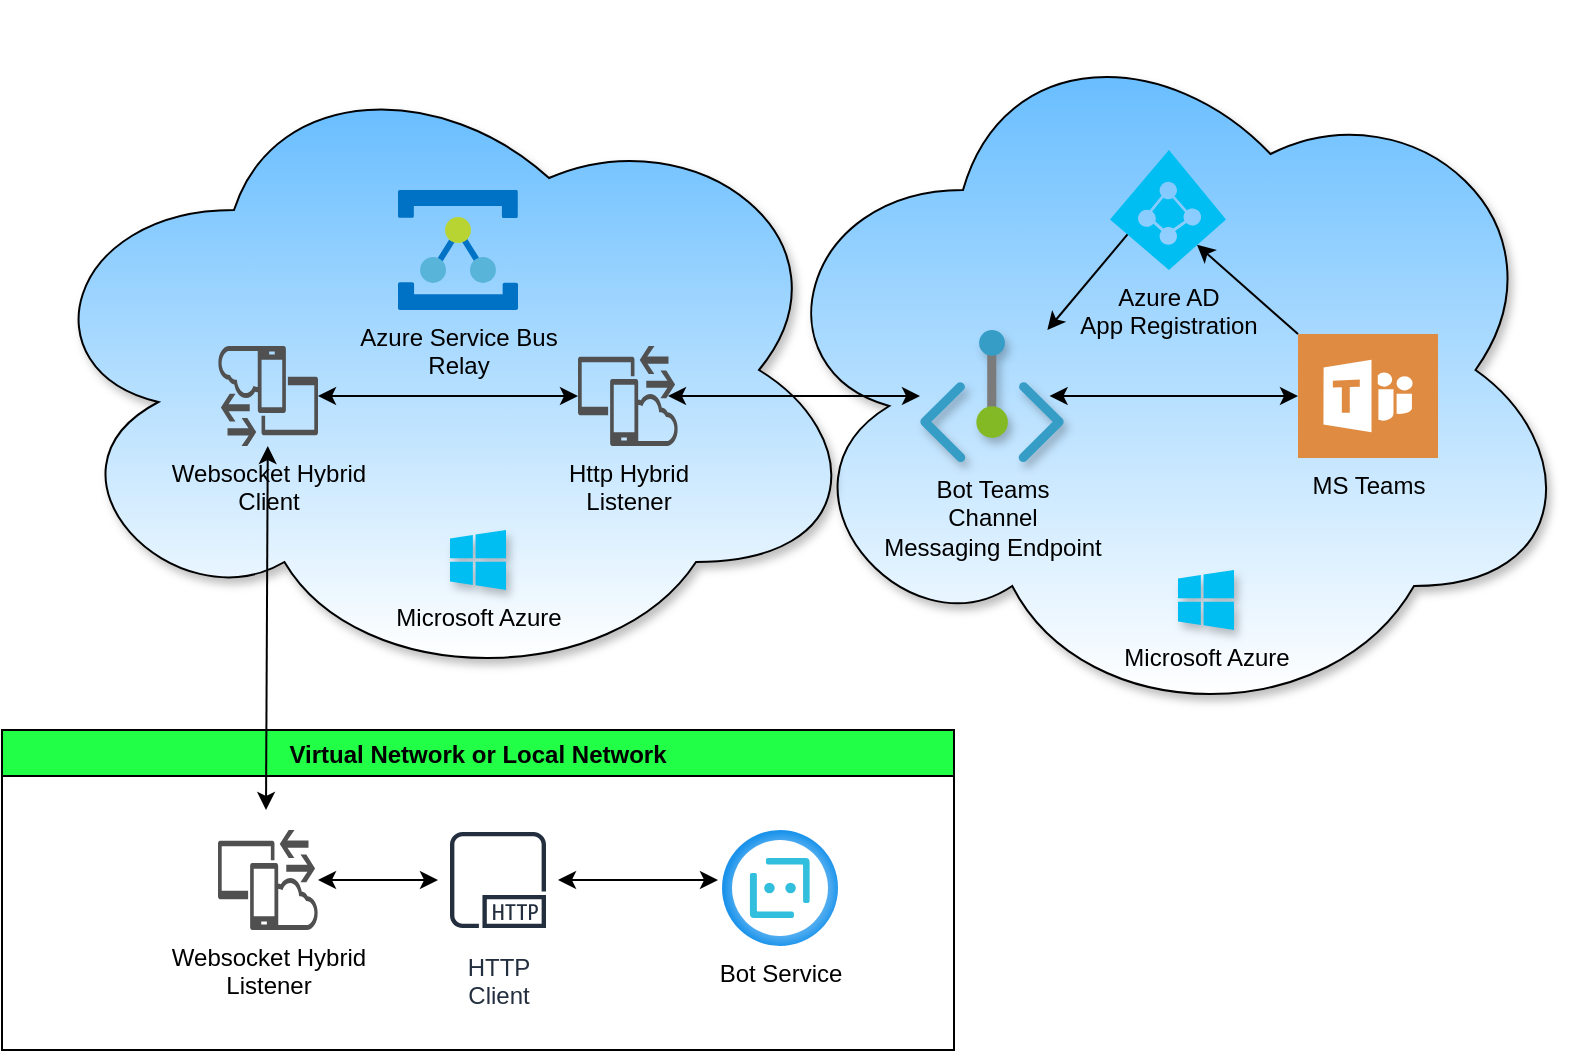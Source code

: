 <mxfile version="14.6.13" type="device"><diagram id="yqv8I7z5JPNoEfhsnYHT" name="Page-1"><mxGraphModel dx="1088" dy="968" grid="1" gridSize="10" guides="1" tooltips="1" connect="1" arrows="1" fold="1" page="1" pageScale="1" pageWidth="1100" pageHeight="850" math="0" shadow="0"><root><mxCell id="0"/><mxCell id="1" parent="0"/><mxCell id="iP1OcJr5o79sGu4FJgTR-26" value="Virtual Network or Local Network" style="swimlane;fillColor=#21FF46;" vertex="1" parent="1"><mxGeometry x="192" y="400" width="476" height="160" as="geometry"/></mxCell><mxCell id="iP1OcJr5o79sGu4FJgTR-2" value="Bot Service" style="aspect=fixed;html=1;points=[];align=center;image;fontSize=12;image=img/lib/azure2/ai_machine_learning/Bot_Services.svg;" vertex="1" parent="iP1OcJr5o79sGu4FJgTR-26"><mxGeometry x="360" y="50" width="58" height="58" as="geometry"/></mxCell><mxCell id="iP1OcJr5o79sGu4FJgTR-11" value="Websocket Hybrid&lt;br&gt;Listener" style="pointerEvents=1;shadow=0;dashed=0;html=1;strokeColor=none;labelPosition=center;verticalLabelPosition=bottom;verticalAlign=top;align=center;fillColor=#505050;shape=mxgraph.mscae.intune.hybrid;direction=east;" vertex="1" parent="iP1OcJr5o79sGu4FJgTR-26"><mxGeometry x="108" y="50" width="50" height="50" as="geometry"/></mxCell><mxCell id="iP1OcJr5o79sGu4FJgTR-19" style="edgeStyle=none;rounded=0;orthogonalLoop=1;jettySize=auto;html=1;startArrow=classic;startFill=1;" edge="1" parent="iP1OcJr5o79sGu4FJgTR-26" source="iP1OcJr5o79sGu4FJgTR-12"><mxGeometry relative="1" as="geometry"><mxPoint x="358" y="75" as="targetPoint"/></mxGeometry></mxCell><mxCell id="iP1OcJr5o79sGu4FJgTR-12" value="HTTP&lt;br&gt;Client" style="outlineConnect=0;fontColor=#232F3E;gradientColor=none;strokeColor=#232F3E;fillColor=#ffffff;dashed=0;verticalLabelPosition=bottom;verticalAlign=top;align=center;html=1;fontSize=12;fontStyle=0;aspect=fixed;shape=mxgraph.aws4.resourceIcon;resIcon=mxgraph.aws4.http_protocol;" vertex="1" parent="iP1OcJr5o79sGu4FJgTR-26"><mxGeometry x="218" y="45" width="60" height="60" as="geometry"/></mxCell><mxCell id="iP1OcJr5o79sGu4FJgTR-18" style="edgeStyle=none;rounded=0;orthogonalLoop=1;jettySize=auto;html=1;startArrow=classic;startFill=1;" edge="1" parent="iP1OcJr5o79sGu4FJgTR-26" source="iP1OcJr5o79sGu4FJgTR-11" target="iP1OcJr5o79sGu4FJgTR-12"><mxGeometry relative="1" as="geometry"/></mxCell><mxCell id="iP1OcJr5o79sGu4FJgTR-22" value="" style="ellipse;shape=cloud;whiteSpace=wrap;html=1;fillColor=#69BEFF;gradientColor=#ffffff;shadow=1;" vertex="1" parent="1"><mxGeometry x="570" y="40" width="410" height="360" as="geometry"/></mxCell><mxCell id="iP1OcJr5o79sGu4FJgTR-20" value="" style="ellipse;shape=cloud;whiteSpace=wrap;html=1;labelPosition=right;verticalLabelPosition=bottom;align=left;verticalAlign=top;fillColor=#69BEFF;gradientColor=#ffffff;shadow=1;" vertex="1" parent="1"><mxGeometry x="203" y="60" width="420" height="320" as="geometry"/></mxCell><mxCell id="iP1OcJr5o79sGu4FJgTR-13" style="edgeStyle=orthogonalEdgeStyle;rounded=0;orthogonalLoop=1;jettySize=auto;html=1;entryX=0.9;entryY=0.5;entryDx=0;entryDy=0;entryPerimeter=0;startArrow=classic;startFill=1;" edge="1" parent="1" source="iP1OcJr5o79sGu4FJgTR-33" target="iP1OcJr5o79sGu4FJgTR-7"><mxGeometry relative="1" as="geometry"/></mxCell><mxCell id="iP1OcJr5o79sGu4FJgTR-14" style="rounded=0;orthogonalLoop=1;jettySize=auto;html=1;entryX=0.75;entryY=0.79;entryDx=0;entryDy=0;entryPerimeter=0;" edge="1" parent="1" source="iP1OcJr5o79sGu4FJgTR-1" target="iP1OcJr5o79sGu4FJgTR-6"><mxGeometry relative="1" as="geometry"/></mxCell><mxCell id="iP1OcJr5o79sGu4FJgTR-1" value="MS Teams" style="pointerEvents=1;shadow=0;dashed=0;html=1;strokeColor=none;fillColor=#DF8C42;labelPosition=center;verticalLabelPosition=bottom;verticalAlign=top;align=center;outlineConnect=0;shape=mxgraph.veeam2.microsoft_teams;" vertex="1" parent="1"><mxGeometry x="840" y="202" width="70" height="62" as="geometry"/></mxCell><mxCell id="iP1OcJr5o79sGu4FJgTR-3" value="Azure Service Bus&lt;br&gt;Relay" style="aspect=fixed;html=1;points=[];align=center;image;fontSize=12;image=img/lib/mscae/Service_Bus_Relay.svg;labelBackgroundColor=none;" vertex="1" parent="1"><mxGeometry x="390" y="130" width="60" height="60" as="geometry"/></mxCell><mxCell id="iP1OcJr5o79sGu4FJgTR-15" style="edgeStyle=none;rounded=0;orthogonalLoop=1;jettySize=auto;html=1;exitX=0.207;exitY=0.639;exitDx=0;exitDy=0;exitPerimeter=0;" edge="1" parent="1" source="iP1OcJr5o79sGu4FJgTR-6" target="iP1OcJr5o79sGu4FJgTR-33"><mxGeometry relative="1" as="geometry"/></mxCell><mxCell id="iP1OcJr5o79sGu4FJgTR-6" value="Azure AD&lt;br&gt;App Registration" style="verticalLabelPosition=bottom;html=1;verticalAlign=top;align=center;strokeColor=none;fillColor=#00BEF2;shape=mxgraph.azure.azure_active_directory;" vertex="1" parent="1"><mxGeometry x="746" y="110" width="58" height="60" as="geometry"/></mxCell><mxCell id="iP1OcJr5o79sGu4FJgTR-16" style="edgeStyle=none;rounded=0;orthogonalLoop=1;jettySize=auto;html=1;entryX=0;entryY=0.5;entryDx=0;entryDy=0;entryPerimeter=0;startArrow=classic;startFill=1;" edge="1" parent="1" source="iP1OcJr5o79sGu4FJgTR-7" target="iP1OcJr5o79sGu4FJgTR-9"><mxGeometry relative="1" as="geometry"/></mxCell><mxCell id="iP1OcJr5o79sGu4FJgTR-7" value="Http Hybrid&lt;br&gt;Listener" style="pointerEvents=1;shadow=0;dashed=0;html=1;strokeColor=none;labelPosition=center;verticalLabelPosition=bottom;verticalAlign=top;align=center;fillColor=#505050;shape=mxgraph.mscae.intune.hybrid" vertex="1" parent="1"><mxGeometry x="480" y="208" width="50" height="50" as="geometry"/></mxCell><mxCell id="iP1OcJr5o79sGu4FJgTR-17" style="edgeStyle=none;rounded=0;orthogonalLoop=1;jettySize=auto;html=1;startArrow=classic;startFill=1;" edge="1" parent="1" source="iP1OcJr5o79sGu4FJgTR-9"><mxGeometry relative="1" as="geometry"><mxPoint x="324" y="440" as="targetPoint"/></mxGeometry></mxCell><mxCell id="iP1OcJr5o79sGu4FJgTR-9" value="Websocket Hybrid&lt;br&gt;Client" style="pointerEvents=1;shadow=0;dashed=0;html=1;strokeColor=none;labelPosition=center;verticalLabelPosition=bottom;verticalAlign=top;align=center;fillColor=#505050;shape=mxgraph.mscae.intune.hybrid;direction=west;" vertex="1" parent="1"><mxGeometry x="300" y="208" width="50" height="50" as="geometry"/></mxCell><mxCell id="iP1OcJr5o79sGu4FJgTR-31" value="Microsoft Azure" style="verticalLabelPosition=bottom;html=1;verticalAlign=top;align=center;strokeColor=none;fillColor=#00BEF2;shape=mxgraph.azure.azure_instance;shadow=1;labelBackgroundColor=none;" vertex="1" parent="1"><mxGeometry x="416" y="300" width="28" height="30" as="geometry"/></mxCell><mxCell id="iP1OcJr5o79sGu4FJgTR-32" value="Microsoft Azure" style="verticalLabelPosition=bottom;html=1;verticalAlign=top;align=center;strokeColor=none;fillColor=#00BEF2;shape=mxgraph.azure.azure_instance;shadow=1;labelBackgroundColor=none;" vertex="1" parent="1"><mxGeometry x="780" y="320" width="28" height="30" as="geometry"/></mxCell><mxCell id="iP1OcJr5o79sGu4FJgTR-33" value="Bot Teams &lt;br&gt;Channel&lt;br&gt;Messaging Endpoint" style="aspect=fixed;html=1;points=[];align=center;image;fontSize=12;image=img/lib/azure2/networking/Private_Endpoint.svg;shadow=1;labelBackgroundColor=none;fillColor=#21FF46;gradientColor=#ffffff;" vertex="1" parent="1"><mxGeometry x="651" y="200" width="72" height="66" as="geometry"/></mxCell><mxCell id="iP1OcJr5o79sGu4FJgTR-34" value="" style="edgeStyle=orthogonalEdgeStyle;rounded=0;orthogonalLoop=1;jettySize=auto;html=1;entryX=0.9;entryY=0.5;entryDx=0;entryDy=0;entryPerimeter=0;startArrow=classic;startFill=1;endArrow=classic;endFill=1;" edge="1" parent="1" source="iP1OcJr5o79sGu4FJgTR-1" target="iP1OcJr5o79sGu4FJgTR-33"><mxGeometry relative="1" as="geometry"><mxPoint x="830" y="255" as="sourcePoint"/><mxPoint x="525" y="255" as="targetPoint"/></mxGeometry></mxCell></root></mxGraphModel></diagram></mxfile>